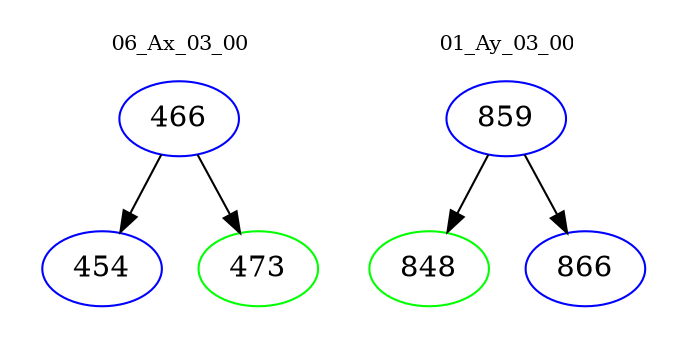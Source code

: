 digraph{
subgraph cluster_0 {
color = white
label = "06_Ax_03_00";
fontsize=10;
T0_466 [label="466", color="blue"]
T0_466 -> T0_454 [color="black"]
T0_454 [label="454", color="blue"]
T0_466 -> T0_473 [color="black"]
T0_473 [label="473", color="green"]
}
subgraph cluster_1 {
color = white
label = "01_Ay_03_00";
fontsize=10;
T1_859 [label="859", color="blue"]
T1_859 -> T1_848 [color="black"]
T1_848 [label="848", color="green"]
T1_859 -> T1_866 [color="black"]
T1_866 [label="866", color="blue"]
}
}
